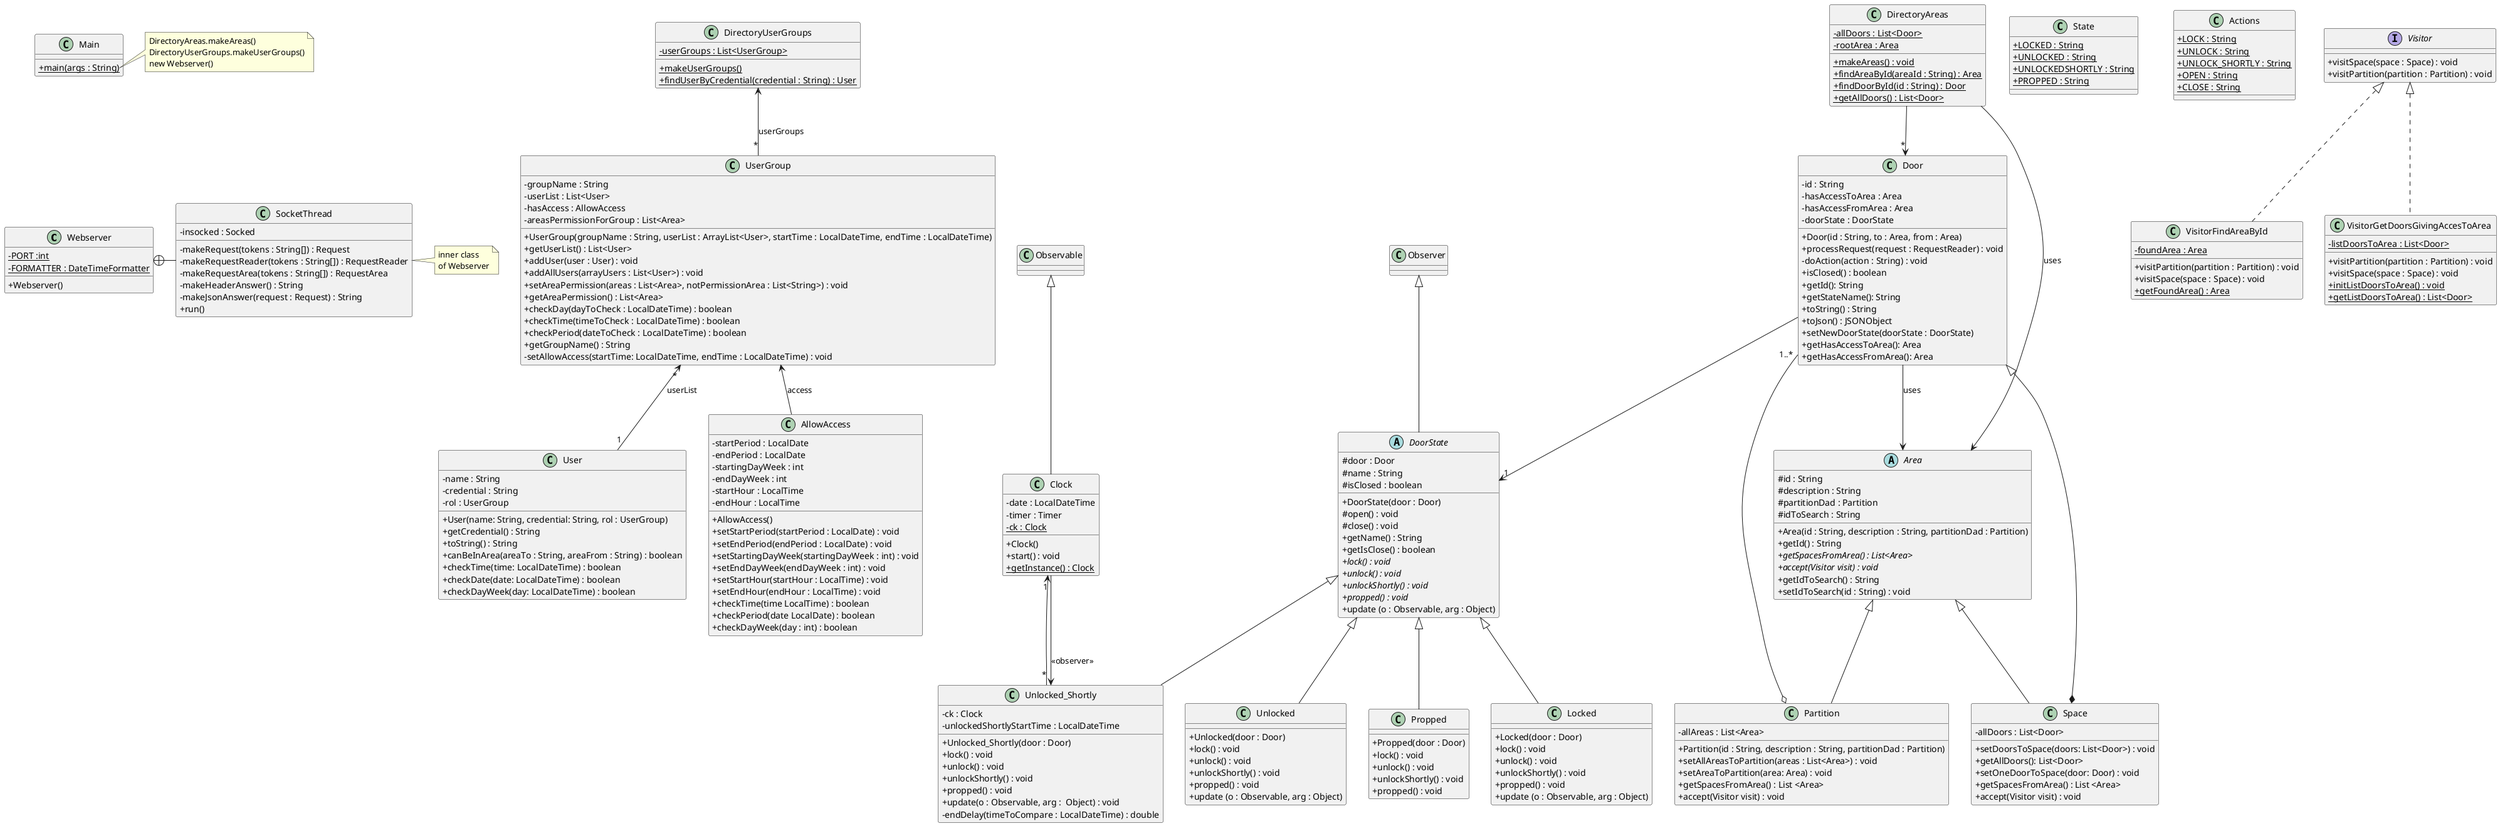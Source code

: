 @startuml
'https://plantuml.com/class-diagram
skinparam classAttributeIconSize 0

class Webserver {
    - {static} PORT :int
    - {static} FORMATTER : DateTimeFormatter
    + Webserver()
}

class SocketThread {
    - insocked : Socked
    - makeRequest(tokens : String[]) : Request
    - makeRequestReader(tokens : String[]) : RequestReader
    - makeRequestArea(tokens : String[]) : RequestArea
    - makeHeaderAnswer() : String
    - makeJsonAnswer(request : Request) : String
    + run()
}

note right of SocketThread
inner class
of Webserver
end note

class DirectoryUserGroups {
    - {static} userGroups : List<UserGroup>
    + {static} makeUserGroups()
    + {static} findUserByCredential(credential : String) : User
}

class UserGroup {
    - groupName : String
    - userList : List<User>
    - hasAccess : AllowAccess
    - areasPermissionForGroup : List<Area>
    + UserGroup(groupName : String, userList : ArrayList<User>, startTime : LocalDateTime, endTime : LocalDateTime)
    + getUserList() : List<User>
    + addUser(user : User) : void
    + addAllUsers(arrayUsers : List<User>) : void
    + setAreaPermission(areas : List<Area>, notPermissionArea : List<String>) : void
    + getAreaPermission() : List<Area>
    + checkDay(dayToCheck : LocalDateTime) : boolean
    + checkTime(timeToCheck : LocalDateTime) : boolean
    + checkPeriod(dateToCheck : LocalDateTime) : boolean
    + getGroupName() : String
    - setAllowAccess(startTime: LocalDateTime, endTime : LocalDateTime) : void
}

class DirectoryAreas {
    - {static} allDoors : List<Door>
    - {static} rootArea : Area
    + {static} makeAreas() : void
    + {static} findAreaById(areaId : String) : Area
    + {static} findDoorById(id : String) : Door
    + {static} getAllDoors() : List<Door>
}

class Door {
    - id : String
    - hasAccessToArea : Area
    - hasAccessFromArea : Area
    - doorState : DoorState

    + Door(id : String, to : Area, from : Area)
    + processRequest(request : RequestReader) : void
    - doAction(action : String) : void
    + isClosed() : boolean
    + getId(): String
    + getStateName(): String
    + toString() : String
    + toJson() : JSONObject
    + setNewDoorState(doorState : DoorState)
    + getHasAccessToArea(): Area
    + getHasAccessFromArea(): Area
}

class User {
    - name : String
    - credential : String
    - rol : UserGroup
    + User(name: String, credential: String, rol : UserGroup)
    + getCredential() : String
    + toString() : String
    + canBeInArea(areaTo : String, areaFrom : String) : boolean
    + checkTime(time: LocalDateTime) : boolean
    + checkDate(date: LocalDateTime) : boolean
    + checkDayWeek(day: LocalDateTime) : boolean
}


abstract class DoorState extends Observer{
    # door : Door
    # name : String
    # isClosed : boolean
    + DoorState(door : Door)
    # open() : void
    # close() : void
    + getName() : String
    + getIsClose() : boolean
    + {abstract} lock() : void
    + {abstract} unlock() : void
    + {abstract} unlockShortly() : void
    + {abstract} propped() : void
    + update (o : Observable, arg : Object)
}

class Locked extends DoorState {
    + Locked(door : Door)
    + lock() : void
    + unlock() : void
    + unlockShortly() : void
    + propped() : void
    + update (o : Observable, arg : Object)
}

class Unlocked extends DoorState {
    + Unlocked(door : Door)
    + lock() : void
    + unlock() : void
    + unlockShortly() : void
    + propped() : void
    + update (o : Observable, arg : Object)
}

class Unlocked_Shortly extends DoorState {
    - ck : Clock
    - unlockedShortlyStartTime : LocalDateTime
    + Unlocked_Shortly(door : Door)
    + lock() : void
    + unlock() : void
    + unlockShortly() : void
    + propped() : void
    + update(o : Observable, arg :  Object) : void
    - endDelay(timeToCompare : LocalDateTime) : double
}

class Propped extends DoorState {
    + Propped(door : Door)
    + lock() : void
    + unlock() : void
    + unlockShortly() : void
    + propped() : void
}

abstract class Area {
    # id : String
    # description : String
    # partitionDad : Partition
    # idToSearch : String
    + Area(id : String, description : String, partitionDad : Partition)
    + getId() : String
    + {abstract} getSpacesFromArea() : List<Area>
    + {abstract} accept(Visitor visit) : void
    + getIdToSearch() : String
    + setIdToSearch(id : String) : void
}

class Partition extends Area {
    - allAreas : List<Area>
    + Partition(id : String, description : String, partitionDad : Partition)
    + setAllAreasToPartition(areas : List<Area>) : void
    + setAreaToPartition(area: Area) : void
    + getSpacesFromArea() : List <Area>
    + accept(Visitor visit) : void
}

class Space extends Area {
    - allDoors : List<Door>
    + setDoorsToSpace(doors: List<Door>) : void
    + getAllDoors(): List<Door>
    + setOneDoorToSpace(door: Door) : void
    + getSpacesFromArea() : List <Area>
    + accept(Visitor visit) : void
}

class AllowAccess {
    - startPeriod : LocalDate
    - endPeriod : LocalDate
    - startingDayWeek : int
    - endDayWeek : int
    - startHour : LocalTime
    - endHour : LocalTime
    + AllowAccess()
    + setStartPeriod(startPeriod : LocalDate) : void
    + setEndPeriod(endPeriod : LocalDate) : void
    + setStartingDayWeek(startingDayWeek : int) : void
    + setEndDayWeek(endDayWeek : int) : void
    + setStartHour(startHour : LocalTime) : void
    + setEndHour(endHour : LocalTime) : void
    + checkTime(time LocalTime) : boolean
    + checkPeriod(date LocalDate) : boolean
    + checkDayWeek(day : int) : boolean
}

class Clock extends Observable {
    - date : LocalDateTime
    - timer : Timer
    - {static} ck : Clock
    + Clock()
    + start() : void
    + {static} getInstance() : Clock
}

class State {
    + {static} LOCKED : String
    + {static} UNLOCKED : String
    + {static} UNLOCKEDSHORTLY : String
    + {static} PROPPED : String
}

class Actions {
    + {static} LOCK : String
    + {static} UNLOCK : String
    + {static} UNLOCK_SHORTLY : String
    + {static} OPEN : String
    + {static} CLOSE : String
}

class Main {
    + {static} main(args : String)
}

interface Visitor{
    + visitSpace(space : Space) : void
    + visitPartition(partition : Partition) : void
}

class VisitorFindAreaById implements Visitor{
    - {static} foundArea : Area
    + visitPartition(partition : Partition) : void
    + visitSpace(space : Space) : void
    + {static} getFoundArea() : Area
}
class VisitorGetDoorsGivingAccesToArea implements Visitor{
    - {static} listDoorsToArea : List<Door>
    + visitPartition(partition : Partition) : void
    + visitSpace(space : Space) : void
    + {static} initListDoorsToArea() : void
    + {static} getListDoorsToArea() : List<Door>
}

note right of Main::main
DirectoryAreas.makeAreas()
DirectoryUserGroups.makeUserGroups()
new Webserver()
end note

Webserver +-right- SocketThread
DirectoryUserGroups <-- "*" UserGroup : "userGroups"
UserGroup "*" <-- "1" User : "userList"
UserGroup <-- AllowAccess : "access"
DirectoryAreas --> Area : "uses"
Space *--|> Door
DirectoryAreas --> "*" Door
Door --> "1" DoorState
Partition o-- "1..*" Door
Clock "1" <-- "*" Unlocked_Shortly
Door --> Area : "uses"



Clock --> Unlocked_Shortly : <<observer>>



Main -[hidden]down- Webserver

@enduml

